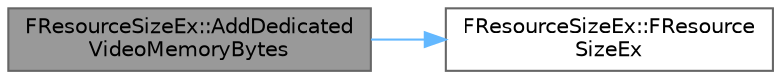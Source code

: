digraph "FResourceSizeEx::AddDedicatedVideoMemoryBytes"
{
 // INTERACTIVE_SVG=YES
 // LATEX_PDF_SIZE
  bgcolor="transparent";
  edge [fontname=Helvetica,fontsize=10,labelfontname=Helvetica,labelfontsize=10];
  node [fontname=Helvetica,fontsize=10,shape=box,height=0.2,width=0.4];
  rankdir="LR";
  Node1 [id="Node000001",label="FResourceSizeEx::AddDedicated\lVideoMemoryBytes",height=0.2,width=0.4,color="gray40", fillcolor="grey60", style="filled", fontcolor="black",tooltip=" "];
  Node1 -> Node2 [id="edge1_Node000001_Node000002",color="steelblue1",style="solid",tooltip=" "];
  Node2 [id="Node000002",label="FResourceSizeEx::FResource\lSizeEx",height=0.2,width=0.4,color="grey40", fillcolor="white", style="filled",URL="$da/dcf/structFResourceSizeEx.html#aeaf7df82c0e5db2c4c82539a8635edea",tooltip="Default constructor."];
}
